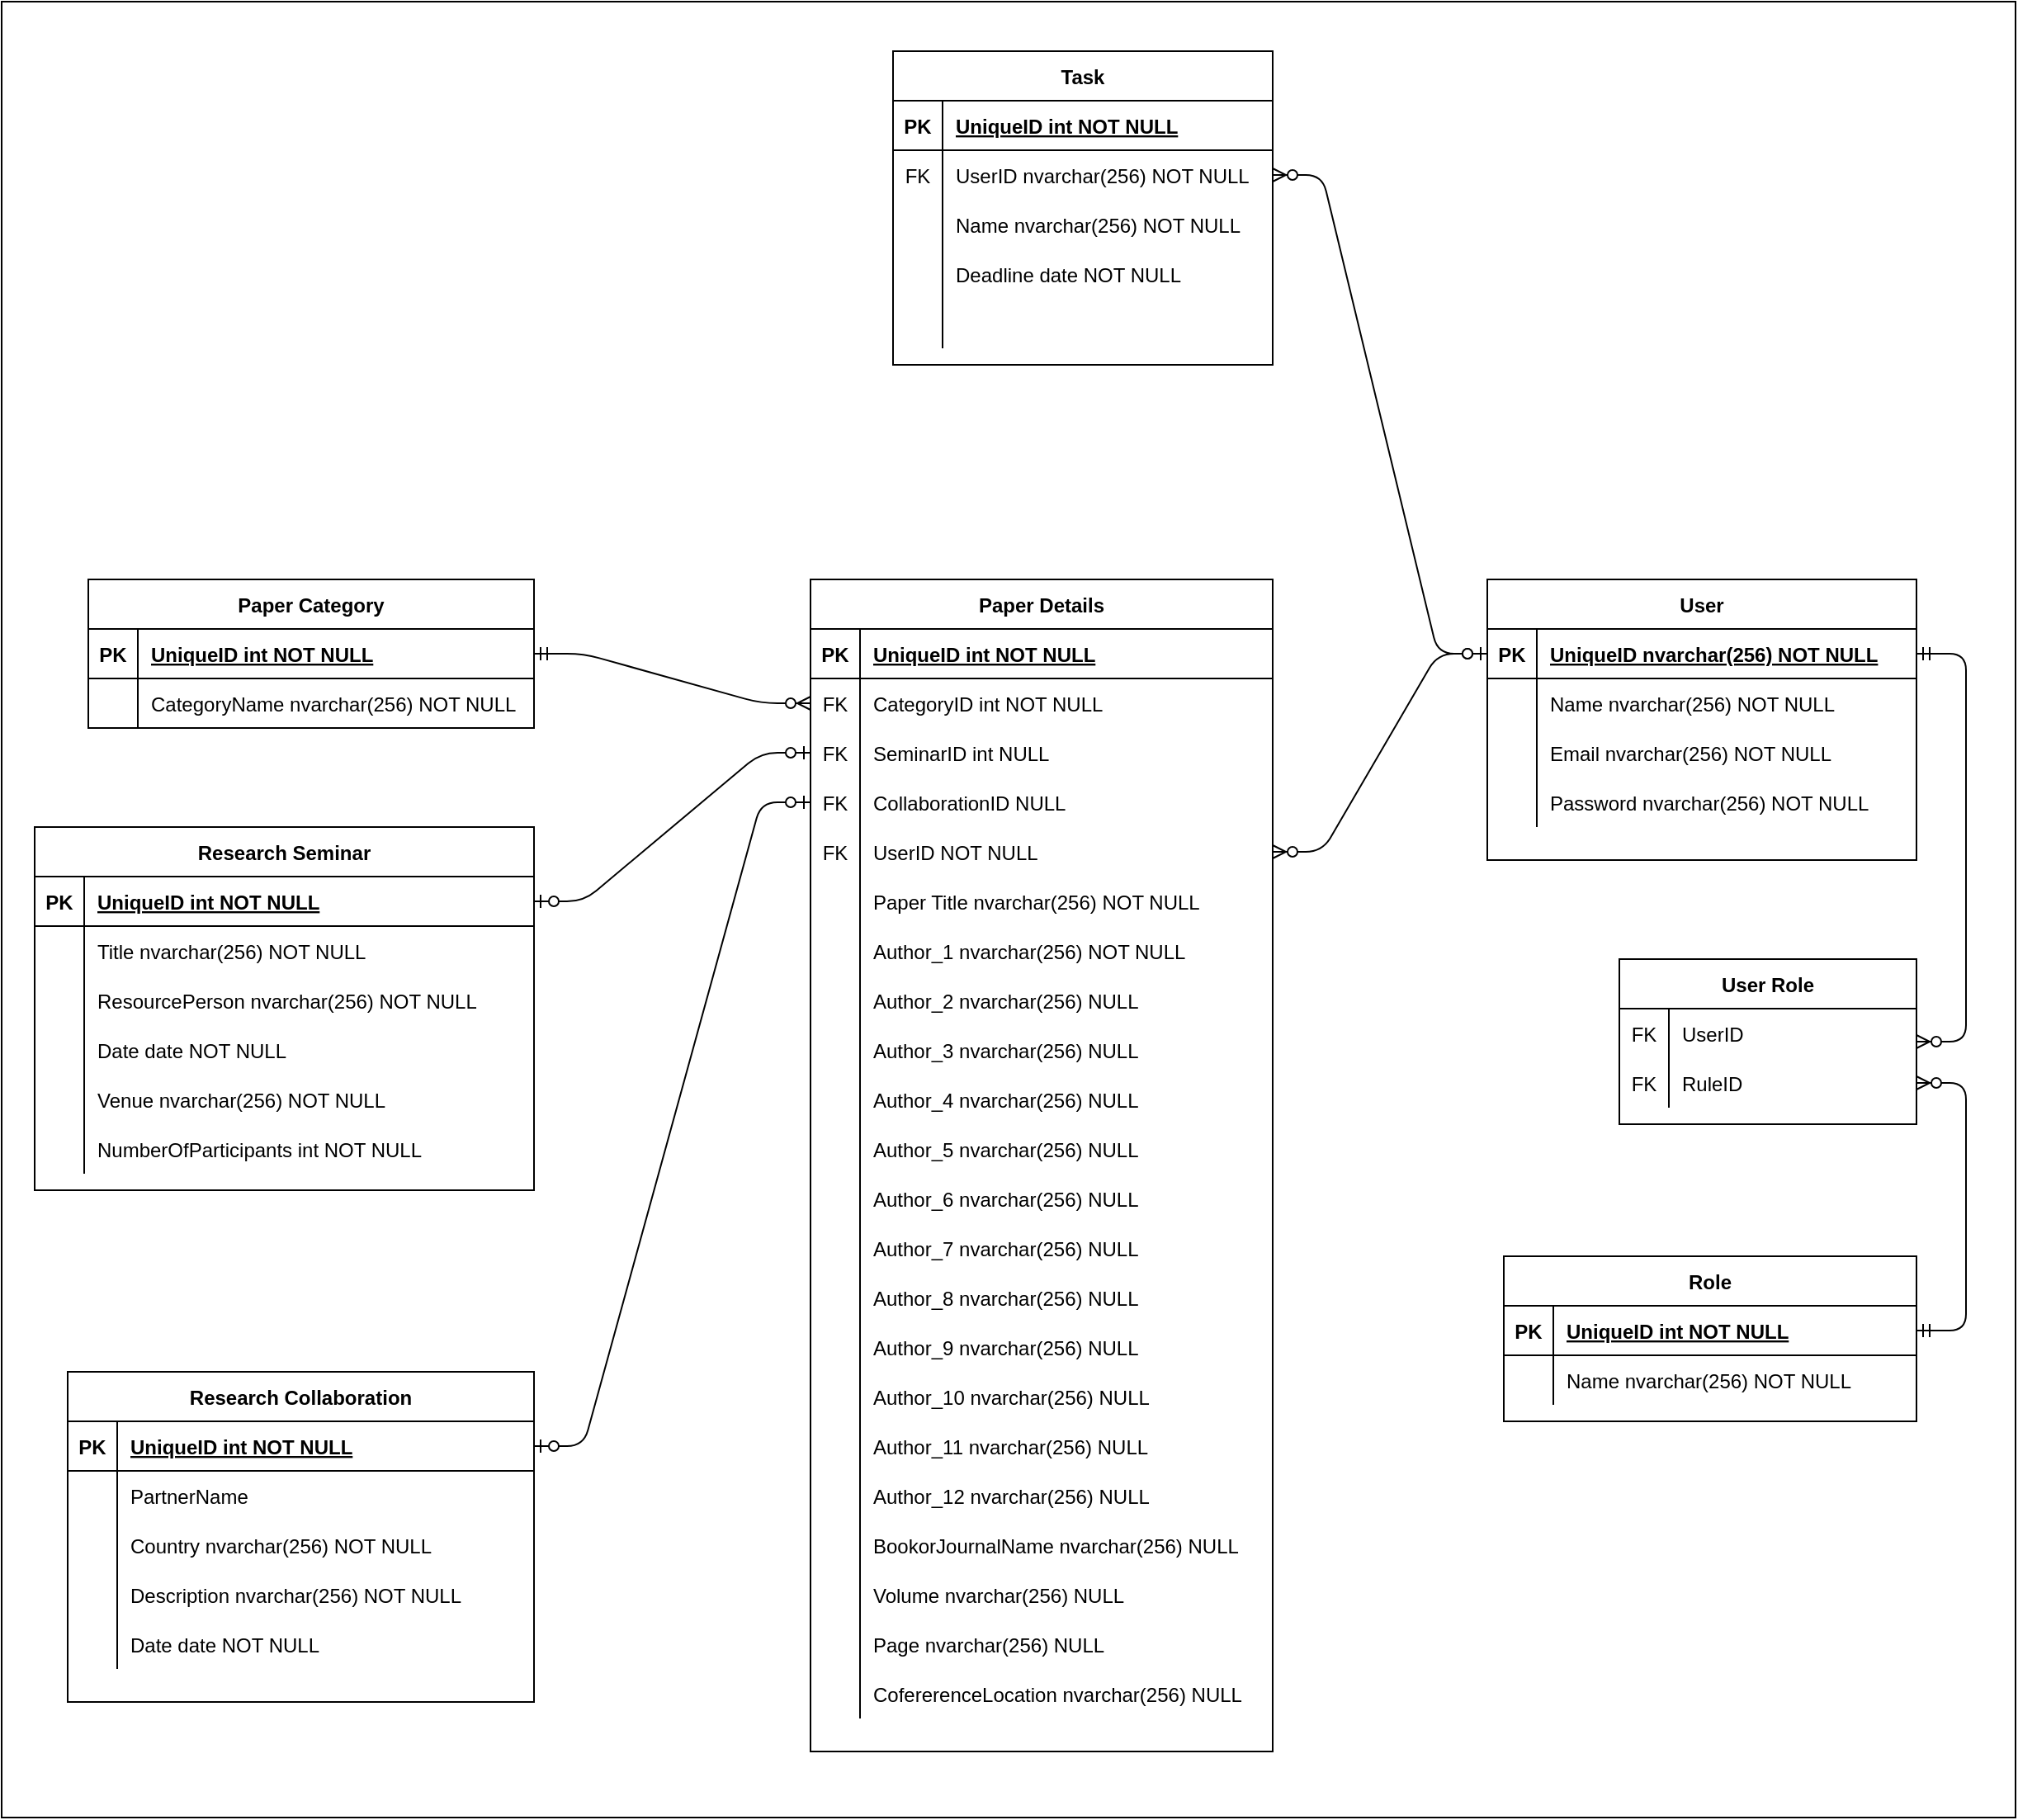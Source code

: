 <mxfile version="13.7.9" type="device"><diagram id="R2lEEEUBdFMjLlhIrx00" name="Page-1"><mxGraphModel dx="1831" dy="552" grid="1" gridSize="10" guides="1" tooltips="1" connect="1" arrows="1" fold="1" page="1" pageScale="1" pageWidth="850" pageHeight="1100" math="0" shadow="0" extFonts="Permanent Marker^https://fonts.googleapis.com/css?family=Permanent+Marker"><root><mxCell id="0"/><mxCell id="1" parent="0"/><mxCell id="vKKwe2Y0wD7Mt8qzZnoO-19" value="" style="rounded=0;whiteSpace=wrap;html=1;" vertex="1" parent="1"><mxGeometry x="-10" y="40" width="1220" height="1100" as="geometry"/></mxCell><mxCell id="0J4N48F_-Fc983r69GM4-14" value="Paper Details" style="shape=table;startSize=30;container=1;collapsible=1;childLayout=tableLayout;fixedRows=1;rowLines=0;fontStyle=1;align=center;resizeLast=1;" parent="1" vertex="1"><mxGeometry x="480" y="390" width="280" height="710" as="geometry"/></mxCell><mxCell id="0J4N48F_-Fc983r69GM4-15" value="" style="shape=partialRectangle;collapsible=0;dropTarget=0;pointerEvents=0;fillColor=none;top=0;left=0;bottom=1;right=0;points=[[0,0.5],[1,0.5]];portConstraint=eastwest;" parent="0J4N48F_-Fc983r69GM4-14" vertex="1"><mxGeometry y="30" width="280" height="30" as="geometry"/></mxCell><mxCell id="0J4N48F_-Fc983r69GM4-16" value="PK" style="shape=partialRectangle;connectable=0;fillColor=none;top=0;left=0;bottom=0;right=0;fontStyle=1;overflow=hidden;" parent="0J4N48F_-Fc983r69GM4-15" vertex="1"><mxGeometry width="30" height="30" as="geometry"/></mxCell><mxCell id="0J4N48F_-Fc983r69GM4-17" value="UniqueID int NOT NULL" style="shape=partialRectangle;connectable=0;fillColor=none;top=0;left=0;bottom=0;right=0;align=left;spacingLeft=6;fontStyle=5;overflow=hidden;" parent="0J4N48F_-Fc983r69GM4-15" vertex="1"><mxGeometry x="30" width="250" height="30" as="geometry"/></mxCell><mxCell id="0J4N48F_-Fc983r69GM4-74" value="" style="shape=partialRectangle;collapsible=0;dropTarget=0;pointerEvents=0;fillColor=none;top=0;left=0;bottom=0;right=0;points=[[0,0.5],[1,0.5]];portConstraint=eastwest;" parent="0J4N48F_-Fc983r69GM4-14" vertex="1"><mxGeometry y="60" width="280" height="30" as="geometry"/></mxCell><mxCell id="0J4N48F_-Fc983r69GM4-75" value="FK" style="shape=partialRectangle;connectable=0;fillColor=none;top=0;left=0;bottom=0;right=0;fontStyle=0;overflow=hidden;" parent="0J4N48F_-Fc983r69GM4-74" vertex="1"><mxGeometry width="30" height="30" as="geometry"/></mxCell><mxCell id="0J4N48F_-Fc983r69GM4-76" value="CategoryID int NOT NULL" style="shape=partialRectangle;connectable=0;fillColor=none;top=0;left=0;bottom=0;right=0;align=left;spacingLeft=6;fontStyle=0;overflow=hidden;" parent="0J4N48F_-Fc983r69GM4-74" vertex="1"><mxGeometry x="30" width="250" height="30" as="geometry"/></mxCell><mxCell id="6OyGV6Y68lcodY476mFG-2" value="" style="shape=partialRectangle;collapsible=0;dropTarget=0;pointerEvents=0;fillColor=none;top=0;left=0;bottom=0;right=0;points=[[0,0.5],[1,0.5]];portConstraint=eastwest;" parent="0J4N48F_-Fc983r69GM4-14" vertex="1"><mxGeometry y="90" width="280" height="30" as="geometry"/></mxCell><mxCell id="6OyGV6Y68lcodY476mFG-3" value="FK" style="shape=partialRectangle;connectable=0;fillColor=none;top=0;left=0;bottom=0;right=0;fontStyle=0;overflow=hidden;" parent="6OyGV6Y68lcodY476mFG-2" vertex="1"><mxGeometry width="30" height="30" as="geometry"/></mxCell><mxCell id="6OyGV6Y68lcodY476mFG-4" value="SeminarID int NULL" style="shape=partialRectangle;connectable=0;fillColor=none;top=0;left=0;bottom=0;right=0;align=left;spacingLeft=6;fontStyle=0;overflow=hidden;" parent="6OyGV6Y68lcodY476mFG-2" vertex="1"><mxGeometry x="30" width="250" height="30" as="geometry"/></mxCell><mxCell id="6OyGV6Y68lcodY476mFG-5" value="" style="shape=partialRectangle;collapsible=0;dropTarget=0;pointerEvents=0;fillColor=none;top=0;left=0;bottom=0;right=0;points=[[0,0.5],[1,0.5]];portConstraint=eastwest;" parent="0J4N48F_-Fc983r69GM4-14" vertex="1"><mxGeometry y="120" width="280" height="30" as="geometry"/></mxCell><mxCell id="6OyGV6Y68lcodY476mFG-6" value="FK" style="shape=partialRectangle;connectable=0;fillColor=none;top=0;left=0;bottom=0;right=0;fontStyle=0;overflow=hidden;" parent="6OyGV6Y68lcodY476mFG-5" vertex="1"><mxGeometry width="30" height="30" as="geometry"/></mxCell><mxCell id="6OyGV6Y68lcodY476mFG-7" value="CollaborationID NULL" style="shape=partialRectangle;connectable=0;fillColor=none;top=0;left=0;bottom=0;right=0;align=left;spacingLeft=6;fontStyle=0;overflow=hidden;" parent="6OyGV6Y68lcodY476mFG-5" vertex="1"><mxGeometry x="30" width="250" height="30" as="geometry"/></mxCell><mxCell id="6OyGV6Y68lcodY476mFG-126" value="" style="shape=partialRectangle;collapsible=0;dropTarget=0;pointerEvents=0;fillColor=none;top=0;left=0;bottom=0;right=0;points=[[0,0.5],[1,0.5]];portConstraint=eastwest;" parent="0J4N48F_-Fc983r69GM4-14" vertex="1"><mxGeometry y="150" width="280" height="30" as="geometry"/></mxCell><mxCell id="6OyGV6Y68lcodY476mFG-127" value="FK" style="shape=partialRectangle;connectable=0;fillColor=none;top=0;left=0;bottom=0;right=0;fontStyle=0;overflow=hidden;" parent="6OyGV6Y68lcodY476mFG-126" vertex="1"><mxGeometry width="30" height="30" as="geometry"/></mxCell><mxCell id="6OyGV6Y68lcodY476mFG-128" value="UserID NOT NULL" style="shape=partialRectangle;connectable=0;fillColor=none;top=0;left=0;bottom=0;right=0;align=left;spacingLeft=6;fontStyle=0;overflow=hidden;" parent="6OyGV6Y68lcodY476mFG-126" vertex="1"><mxGeometry x="30" width="250" height="30" as="geometry"/></mxCell><mxCell id="0J4N48F_-Fc983r69GM4-18" value="" style="shape=partialRectangle;collapsible=0;dropTarget=0;pointerEvents=0;fillColor=none;top=0;left=0;bottom=0;right=0;points=[[0,0.5],[1,0.5]];portConstraint=eastwest;" parent="0J4N48F_-Fc983r69GM4-14" vertex="1"><mxGeometry y="180" width="280" height="30" as="geometry"/></mxCell><mxCell id="0J4N48F_-Fc983r69GM4-19" value="" style="shape=partialRectangle;connectable=0;fillColor=none;top=0;left=0;bottom=0;right=0;editable=1;overflow=hidden;" parent="0J4N48F_-Fc983r69GM4-18" vertex="1"><mxGeometry width="30" height="30" as="geometry"/></mxCell><mxCell id="0J4N48F_-Fc983r69GM4-20" value="Paper Title nvarchar(256) NOT NULL" style="shape=partialRectangle;connectable=0;fillColor=none;top=0;left=0;bottom=0;right=0;align=left;spacingLeft=6;overflow=hidden;" parent="0J4N48F_-Fc983r69GM4-18" vertex="1"><mxGeometry x="30" width="250" height="30" as="geometry"/></mxCell><mxCell id="0J4N48F_-Fc983r69GM4-21" value="" style="shape=partialRectangle;collapsible=0;dropTarget=0;pointerEvents=0;fillColor=none;top=0;left=0;bottom=0;right=0;points=[[0,0.5],[1,0.5]];portConstraint=eastwest;" parent="0J4N48F_-Fc983r69GM4-14" vertex="1"><mxGeometry y="210" width="280" height="30" as="geometry"/></mxCell><mxCell id="0J4N48F_-Fc983r69GM4-22" value="" style="shape=partialRectangle;connectable=0;fillColor=none;top=0;left=0;bottom=0;right=0;editable=1;overflow=hidden;" parent="0J4N48F_-Fc983r69GM4-21" vertex="1"><mxGeometry width="30" height="30" as="geometry"/></mxCell><mxCell id="0J4N48F_-Fc983r69GM4-23" value="Author_1 nvarchar(256) NOT NULL" style="shape=partialRectangle;connectable=0;fillColor=none;top=0;left=0;bottom=0;right=0;align=left;spacingLeft=6;overflow=hidden;" parent="0J4N48F_-Fc983r69GM4-21" vertex="1"><mxGeometry x="30" width="250" height="30" as="geometry"/></mxCell><mxCell id="0J4N48F_-Fc983r69GM4-24" value="" style="shape=partialRectangle;collapsible=0;dropTarget=0;pointerEvents=0;fillColor=none;top=0;left=0;bottom=0;right=0;points=[[0,0.5],[1,0.5]];portConstraint=eastwest;" parent="0J4N48F_-Fc983r69GM4-14" vertex="1"><mxGeometry y="240" width="280" height="30" as="geometry"/></mxCell><mxCell id="0J4N48F_-Fc983r69GM4-25" value="" style="shape=partialRectangle;connectable=0;fillColor=none;top=0;left=0;bottom=0;right=0;editable=1;overflow=hidden;" parent="0J4N48F_-Fc983r69GM4-24" vertex="1"><mxGeometry width="30" height="30" as="geometry"/></mxCell><mxCell id="0J4N48F_-Fc983r69GM4-26" value="Author_2 nvarchar(256) NULL" style="shape=partialRectangle;connectable=0;fillColor=none;top=0;left=0;bottom=0;right=0;align=left;spacingLeft=6;overflow=hidden;" parent="0J4N48F_-Fc983r69GM4-24" vertex="1"><mxGeometry x="30" width="250" height="30" as="geometry"/></mxCell><mxCell id="0J4N48F_-Fc983r69GM4-27" value="" style="shape=partialRectangle;collapsible=0;dropTarget=0;pointerEvents=0;fillColor=none;top=0;left=0;bottom=0;right=0;points=[[0,0.5],[1,0.5]];portConstraint=eastwest;" parent="0J4N48F_-Fc983r69GM4-14" vertex="1"><mxGeometry y="270" width="280" height="30" as="geometry"/></mxCell><mxCell id="0J4N48F_-Fc983r69GM4-28" value="" style="shape=partialRectangle;connectable=0;fillColor=none;top=0;left=0;bottom=0;right=0;editable=1;overflow=hidden;" parent="0J4N48F_-Fc983r69GM4-27" vertex="1"><mxGeometry width="30" height="30" as="geometry"/></mxCell><mxCell id="0J4N48F_-Fc983r69GM4-29" value="Author_3 nvarchar(256) NULL" style="shape=partialRectangle;connectable=0;fillColor=none;top=0;left=0;bottom=0;right=0;align=left;spacingLeft=6;overflow=hidden;" parent="0J4N48F_-Fc983r69GM4-27" vertex="1"><mxGeometry x="30" width="250" height="30" as="geometry"/></mxCell><mxCell id="0J4N48F_-Fc983r69GM4-30" value="" style="shape=partialRectangle;collapsible=0;dropTarget=0;pointerEvents=0;fillColor=none;top=0;left=0;bottom=0;right=0;points=[[0,0.5],[1,0.5]];portConstraint=eastwest;" parent="0J4N48F_-Fc983r69GM4-14" vertex="1"><mxGeometry y="300" width="280" height="30" as="geometry"/></mxCell><mxCell id="0J4N48F_-Fc983r69GM4-31" value="" style="shape=partialRectangle;connectable=0;fillColor=none;top=0;left=0;bottom=0;right=0;editable=1;overflow=hidden;" parent="0J4N48F_-Fc983r69GM4-30" vertex="1"><mxGeometry width="30" height="30" as="geometry"/></mxCell><mxCell id="0J4N48F_-Fc983r69GM4-32" value="Author_4 nvarchar(256) NULL" style="shape=partialRectangle;connectable=0;fillColor=none;top=0;left=0;bottom=0;right=0;align=left;spacingLeft=6;overflow=hidden;" parent="0J4N48F_-Fc983r69GM4-30" vertex="1"><mxGeometry x="30" width="250" height="30" as="geometry"/></mxCell><mxCell id="0J4N48F_-Fc983r69GM4-33" value="" style="shape=partialRectangle;collapsible=0;dropTarget=0;pointerEvents=0;fillColor=none;top=0;left=0;bottom=0;right=0;points=[[0,0.5],[1,0.5]];portConstraint=eastwest;" parent="0J4N48F_-Fc983r69GM4-14" vertex="1"><mxGeometry y="330" width="280" height="30" as="geometry"/></mxCell><mxCell id="0J4N48F_-Fc983r69GM4-34" value="" style="shape=partialRectangle;connectable=0;fillColor=none;top=0;left=0;bottom=0;right=0;editable=1;overflow=hidden;" parent="0J4N48F_-Fc983r69GM4-33" vertex="1"><mxGeometry width="30" height="30" as="geometry"/></mxCell><mxCell id="0J4N48F_-Fc983r69GM4-35" value="Author_5 nvarchar(256) NULL" style="shape=partialRectangle;connectable=0;fillColor=none;top=0;left=0;bottom=0;right=0;align=left;spacingLeft=6;overflow=hidden;" parent="0J4N48F_-Fc983r69GM4-33" vertex="1"><mxGeometry x="30" width="250" height="30" as="geometry"/></mxCell><mxCell id="0J4N48F_-Fc983r69GM4-36" value="" style="shape=partialRectangle;collapsible=0;dropTarget=0;pointerEvents=0;fillColor=none;top=0;left=0;bottom=0;right=0;points=[[0,0.5],[1,0.5]];portConstraint=eastwest;" parent="0J4N48F_-Fc983r69GM4-14" vertex="1"><mxGeometry y="360" width="280" height="30" as="geometry"/></mxCell><mxCell id="0J4N48F_-Fc983r69GM4-37" value="" style="shape=partialRectangle;connectable=0;fillColor=none;top=0;left=0;bottom=0;right=0;editable=1;overflow=hidden;" parent="0J4N48F_-Fc983r69GM4-36" vertex="1"><mxGeometry width="30" height="30" as="geometry"/></mxCell><mxCell id="0J4N48F_-Fc983r69GM4-38" value="Author_6 nvarchar(256) NULL" style="shape=partialRectangle;connectable=0;fillColor=none;top=0;left=0;bottom=0;right=0;align=left;spacingLeft=6;overflow=hidden;" parent="0J4N48F_-Fc983r69GM4-36" vertex="1"><mxGeometry x="30" width="250" height="30" as="geometry"/></mxCell><mxCell id="0J4N48F_-Fc983r69GM4-39" value="" style="shape=partialRectangle;collapsible=0;dropTarget=0;pointerEvents=0;fillColor=none;top=0;left=0;bottom=0;right=0;points=[[0,0.5],[1,0.5]];portConstraint=eastwest;" parent="0J4N48F_-Fc983r69GM4-14" vertex="1"><mxGeometry y="390" width="280" height="30" as="geometry"/></mxCell><mxCell id="0J4N48F_-Fc983r69GM4-40" value="" style="shape=partialRectangle;connectable=0;fillColor=none;top=0;left=0;bottom=0;right=0;editable=1;overflow=hidden;" parent="0J4N48F_-Fc983r69GM4-39" vertex="1"><mxGeometry width="30" height="30" as="geometry"/></mxCell><mxCell id="0J4N48F_-Fc983r69GM4-41" value="Author_7 nvarchar(256) NULL" style="shape=partialRectangle;connectable=0;fillColor=none;top=0;left=0;bottom=0;right=0;align=left;spacingLeft=6;overflow=hidden;" parent="0J4N48F_-Fc983r69GM4-39" vertex="1"><mxGeometry x="30" width="250" height="30" as="geometry"/></mxCell><mxCell id="0J4N48F_-Fc983r69GM4-42" value="" style="shape=partialRectangle;collapsible=0;dropTarget=0;pointerEvents=0;fillColor=none;top=0;left=0;bottom=0;right=0;points=[[0,0.5],[1,0.5]];portConstraint=eastwest;" parent="0J4N48F_-Fc983r69GM4-14" vertex="1"><mxGeometry y="420" width="280" height="30" as="geometry"/></mxCell><mxCell id="0J4N48F_-Fc983r69GM4-43" value="" style="shape=partialRectangle;connectable=0;fillColor=none;top=0;left=0;bottom=0;right=0;editable=1;overflow=hidden;" parent="0J4N48F_-Fc983r69GM4-42" vertex="1"><mxGeometry width="30" height="30" as="geometry"/></mxCell><mxCell id="0J4N48F_-Fc983r69GM4-44" value="Author_8 nvarchar(256) NULL" style="shape=partialRectangle;connectable=0;fillColor=none;top=0;left=0;bottom=0;right=0;align=left;spacingLeft=6;overflow=hidden;" parent="0J4N48F_-Fc983r69GM4-42" vertex="1"><mxGeometry x="30" width="250" height="30" as="geometry"/></mxCell><mxCell id="0J4N48F_-Fc983r69GM4-45" value="" style="shape=partialRectangle;collapsible=0;dropTarget=0;pointerEvents=0;fillColor=none;top=0;left=0;bottom=0;right=0;points=[[0,0.5],[1,0.5]];portConstraint=eastwest;" parent="0J4N48F_-Fc983r69GM4-14" vertex="1"><mxGeometry y="450" width="280" height="30" as="geometry"/></mxCell><mxCell id="0J4N48F_-Fc983r69GM4-46" value="" style="shape=partialRectangle;connectable=0;fillColor=none;top=0;left=0;bottom=0;right=0;editable=1;overflow=hidden;" parent="0J4N48F_-Fc983r69GM4-45" vertex="1"><mxGeometry width="30" height="30" as="geometry"/></mxCell><mxCell id="0J4N48F_-Fc983r69GM4-47" value="Author_9 nvarchar(256) NULL" style="shape=partialRectangle;connectable=0;fillColor=none;top=0;left=0;bottom=0;right=0;align=left;spacingLeft=6;overflow=hidden;" parent="0J4N48F_-Fc983r69GM4-45" vertex="1"><mxGeometry x="30" width="250" height="30" as="geometry"/></mxCell><mxCell id="0J4N48F_-Fc983r69GM4-48" value="" style="shape=partialRectangle;collapsible=0;dropTarget=0;pointerEvents=0;fillColor=none;top=0;left=0;bottom=0;right=0;points=[[0,0.5],[1,0.5]];portConstraint=eastwest;" parent="0J4N48F_-Fc983r69GM4-14" vertex="1"><mxGeometry y="480" width="280" height="30" as="geometry"/></mxCell><mxCell id="0J4N48F_-Fc983r69GM4-49" value="" style="shape=partialRectangle;connectable=0;fillColor=none;top=0;left=0;bottom=0;right=0;editable=1;overflow=hidden;" parent="0J4N48F_-Fc983r69GM4-48" vertex="1"><mxGeometry width="30" height="30" as="geometry"/></mxCell><mxCell id="0J4N48F_-Fc983r69GM4-50" value="Author_10 nvarchar(256) NULL" style="shape=partialRectangle;connectable=0;fillColor=none;top=0;left=0;bottom=0;right=0;align=left;spacingLeft=6;overflow=hidden;" parent="0J4N48F_-Fc983r69GM4-48" vertex="1"><mxGeometry x="30" width="250" height="30" as="geometry"/></mxCell><mxCell id="0J4N48F_-Fc983r69GM4-51" value="" style="shape=partialRectangle;collapsible=0;dropTarget=0;pointerEvents=0;fillColor=none;top=0;left=0;bottom=0;right=0;points=[[0,0.5],[1,0.5]];portConstraint=eastwest;" parent="0J4N48F_-Fc983r69GM4-14" vertex="1"><mxGeometry y="510" width="280" height="30" as="geometry"/></mxCell><mxCell id="0J4N48F_-Fc983r69GM4-52" value="" style="shape=partialRectangle;connectable=0;fillColor=none;top=0;left=0;bottom=0;right=0;editable=1;overflow=hidden;" parent="0J4N48F_-Fc983r69GM4-51" vertex="1"><mxGeometry width="30" height="30" as="geometry"/></mxCell><mxCell id="0J4N48F_-Fc983r69GM4-53" value="Author_11 nvarchar(256) NULL" style="shape=partialRectangle;connectable=0;fillColor=none;top=0;left=0;bottom=0;right=0;align=left;spacingLeft=6;overflow=hidden;" parent="0J4N48F_-Fc983r69GM4-51" vertex="1"><mxGeometry x="30" width="250" height="30" as="geometry"/></mxCell><mxCell id="0J4N48F_-Fc983r69GM4-54" value="" style="shape=partialRectangle;collapsible=0;dropTarget=0;pointerEvents=0;fillColor=none;top=0;left=0;bottom=0;right=0;points=[[0,0.5],[1,0.5]];portConstraint=eastwest;" parent="0J4N48F_-Fc983r69GM4-14" vertex="1"><mxGeometry y="540" width="280" height="30" as="geometry"/></mxCell><mxCell id="0J4N48F_-Fc983r69GM4-55" value="" style="shape=partialRectangle;connectable=0;fillColor=none;top=0;left=0;bottom=0;right=0;editable=1;overflow=hidden;" parent="0J4N48F_-Fc983r69GM4-54" vertex="1"><mxGeometry width="30" height="30" as="geometry"/></mxCell><mxCell id="0J4N48F_-Fc983r69GM4-56" value="Author_12 nvarchar(256) NULL" style="shape=partialRectangle;connectable=0;fillColor=none;top=0;left=0;bottom=0;right=0;align=left;spacingLeft=6;overflow=hidden;" parent="0J4N48F_-Fc983r69GM4-54" vertex="1"><mxGeometry x="30" width="250" height="30" as="geometry"/></mxCell><mxCell id="6OyGV6Y68lcodY476mFG-62" value="" style="shape=partialRectangle;collapsible=0;dropTarget=0;pointerEvents=0;fillColor=none;top=0;left=0;bottom=0;right=0;points=[[0,0.5],[1,0.5]];portConstraint=eastwest;" parent="0J4N48F_-Fc983r69GM4-14" vertex="1"><mxGeometry y="570" width="280" height="30" as="geometry"/></mxCell><mxCell id="6OyGV6Y68lcodY476mFG-63" value="" style="shape=partialRectangle;connectable=0;fillColor=none;top=0;left=0;bottom=0;right=0;editable=1;overflow=hidden;" parent="6OyGV6Y68lcodY476mFG-62" vertex="1"><mxGeometry width="30" height="30" as="geometry"/></mxCell><mxCell id="6OyGV6Y68lcodY476mFG-64" value="BookorJournalName nvarchar(256) NULL" style="shape=partialRectangle;connectable=0;fillColor=none;top=0;left=0;bottom=0;right=0;align=left;spacingLeft=6;overflow=hidden;" parent="6OyGV6Y68lcodY476mFG-62" vertex="1"><mxGeometry x="30" width="250" height="30" as="geometry"/></mxCell><mxCell id="6OyGV6Y68lcodY476mFG-65" value="" style="shape=partialRectangle;collapsible=0;dropTarget=0;pointerEvents=0;fillColor=none;top=0;left=0;bottom=0;right=0;points=[[0,0.5],[1,0.5]];portConstraint=eastwest;" parent="0J4N48F_-Fc983r69GM4-14" vertex="1"><mxGeometry y="600" width="280" height="30" as="geometry"/></mxCell><mxCell id="6OyGV6Y68lcodY476mFG-66" value="" style="shape=partialRectangle;connectable=0;fillColor=none;top=0;left=0;bottom=0;right=0;editable=1;overflow=hidden;" parent="6OyGV6Y68lcodY476mFG-65" vertex="1"><mxGeometry width="30" height="30" as="geometry"/></mxCell><mxCell id="6OyGV6Y68lcodY476mFG-67" value="Volume nvarchar(256) NULL" style="shape=partialRectangle;connectable=0;fillColor=none;top=0;left=0;bottom=0;right=0;align=left;spacingLeft=6;overflow=hidden;" parent="6OyGV6Y68lcodY476mFG-65" vertex="1"><mxGeometry x="30" width="250" height="30" as="geometry"/></mxCell><mxCell id="6OyGV6Y68lcodY476mFG-68" value="" style="shape=partialRectangle;collapsible=0;dropTarget=0;pointerEvents=0;fillColor=none;top=0;left=0;bottom=0;right=0;points=[[0,0.5],[1,0.5]];portConstraint=eastwest;" parent="0J4N48F_-Fc983r69GM4-14" vertex="1"><mxGeometry y="630" width="280" height="30" as="geometry"/></mxCell><mxCell id="6OyGV6Y68lcodY476mFG-69" value="" style="shape=partialRectangle;connectable=0;fillColor=none;top=0;left=0;bottom=0;right=0;editable=1;overflow=hidden;" parent="6OyGV6Y68lcodY476mFG-68" vertex="1"><mxGeometry width="30" height="30" as="geometry"/></mxCell><mxCell id="6OyGV6Y68lcodY476mFG-70" value="Page nvarchar(256) NULL" style="shape=partialRectangle;connectable=0;fillColor=none;top=0;left=0;bottom=0;right=0;align=left;spacingLeft=6;overflow=hidden;" parent="6OyGV6Y68lcodY476mFG-68" vertex="1"><mxGeometry x="30" width="250" height="30" as="geometry"/></mxCell><mxCell id="6OyGV6Y68lcodY476mFG-71" value="" style="shape=partialRectangle;collapsible=0;dropTarget=0;pointerEvents=0;fillColor=none;top=0;left=0;bottom=0;right=0;points=[[0,0.5],[1,0.5]];portConstraint=eastwest;" parent="0J4N48F_-Fc983r69GM4-14" vertex="1"><mxGeometry y="660" width="280" height="30" as="geometry"/></mxCell><mxCell id="6OyGV6Y68lcodY476mFG-72" value="" style="shape=partialRectangle;connectable=0;fillColor=none;top=0;left=0;bottom=0;right=0;editable=1;overflow=hidden;" parent="6OyGV6Y68lcodY476mFG-71" vertex="1"><mxGeometry width="30" height="30" as="geometry"/></mxCell><mxCell id="6OyGV6Y68lcodY476mFG-73" value="CofererenceLocation nvarchar(256) NULL" style="shape=partialRectangle;connectable=0;fillColor=none;top=0;left=0;bottom=0;right=0;align=left;spacingLeft=6;overflow=hidden;" parent="6OyGV6Y68lcodY476mFG-71" vertex="1"><mxGeometry x="30" width="250" height="30" as="geometry"/></mxCell><mxCell id="0J4N48F_-Fc983r69GM4-77" value="" style="edgeStyle=entityRelationEdgeStyle;fontSize=12;html=1;endArrow=ERzeroToMany;startArrow=ERmandOne;" parent="1" source="0J4N48F_-Fc983r69GM4-2" target="0J4N48F_-Fc983r69GM4-74" edge="1"><mxGeometry width="100" height="100" relative="1" as="geometry"><mxPoint x="250" y="790" as="sourcePoint"/><mxPoint x="420" y="860" as="targetPoint"/></mxGeometry></mxCell><mxCell id="6OyGV6Y68lcodY476mFG-1" value="" style="edgeStyle=entityRelationEdgeStyle;fontSize=12;html=1;endArrow=ERzeroToOne;startArrow=ERzeroToOne;endFill=1;" parent="1" source="6OyGV6Y68lcodY476mFG-2" target="0J4N48F_-Fc983r69GM4-131" edge="1"><mxGeometry width="100" height="100" relative="1" as="geometry"><mxPoint x="290" y="876" as="sourcePoint"/><mxPoint x="400" y="1120" as="targetPoint"/></mxGeometry></mxCell><mxCell id="0J4N48F_-Fc983r69GM4-1" value="Paper Category" style="shape=table;startSize=30;container=1;collapsible=1;childLayout=tableLayout;fixedRows=1;rowLines=0;fontStyle=1;align=center;resizeLast=1;" parent="1" vertex="1"><mxGeometry x="42.5" y="390" width="270" height="90" as="geometry"/></mxCell><mxCell id="0J4N48F_-Fc983r69GM4-2" value="" style="shape=partialRectangle;collapsible=0;dropTarget=0;pointerEvents=0;fillColor=none;top=0;left=0;bottom=1;right=0;points=[[0,0.5],[1,0.5]];portConstraint=eastwest;" parent="0J4N48F_-Fc983r69GM4-1" vertex="1"><mxGeometry y="30" width="270" height="30" as="geometry"/></mxCell><mxCell id="0J4N48F_-Fc983r69GM4-3" value="PK" style="shape=partialRectangle;connectable=0;fillColor=none;top=0;left=0;bottom=0;right=0;fontStyle=1;overflow=hidden;" parent="0J4N48F_-Fc983r69GM4-2" vertex="1"><mxGeometry width="30" height="30" as="geometry"/></mxCell><mxCell id="0J4N48F_-Fc983r69GM4-4" value="UniqueID int NOT NULL" style="shape=partialRectangle;connectable=0;fillColor=none;top=0;left=0;bottom=0;right=0;align=left;spacingLeft=6;fontStyle=5;overflow=hidden;" parent="0J4N48F_-Fc983r69GM4-2" vertex="1"><mxGeometry x="30" width="240" height="30" as="geometry"/></mxCell><mxCell id="0J4N48F_-Fc983r69GM4-5" value="" style="shape=partialRectangle;collapsible=0;dropTarget=0;pointerEvents=0;fillColor=none;top=0;left=0;bottom=0;right=0;points=[[0,0.5],[1,0.5]];portConstraint=eastwest;" parent="0J4N48F_-Fc983r69GM4-1" vertex="1"><mxGeometry y="60" width="270" height="30" as="geometry"/></mxCell><mxCell id="0J4N48F_-Fc983r69GM4-6" value="" style="shape=partialRectangle;connectable=0;fillColor=none;top=0;left=0;bottom=0;right=0;editable=1;overflow=hidden;" parent="0J4N48F_-Fc983r69GM4-5" vertex="1"><mxGeometry width="30" height="30" as="geometry"/></mxCell><mxCell id="0J4N48F_-Fc983r69GM4-7" value="CategoryName nvarchar(256) NOT NULL" style="shape=partialRectangle;connectable=0;fillColor=none;top=0;left=0;bottom=0;right=0;align=left;spacingLeft=6;overflow=hidden;" parent="0J4N48F_-Fc983r69GM4-5" vertex="1"><mxGeometry x="30" width="240" height="30" as="geometry"/></mxCell><mxCell id="0J4N48F_-Fc983r69GM4-130" value="Research Seminar" style="shape=table;startSize=30;container=1;collapsible=1;childLayout=tableLayout;fixedRows=1;rowLines=0;fontStyle=1;align=center;resizeLast=1;" parent="1" vertex="1"><mxGeometry x="10" y="540" width="302.5" height="220" as="geometry"/></mxCell><mxCell id="0J4N48F_-Fc983r69GM4-131" value="" style="shape=partialRectangle;collapsible=0;dropTarget=0;pointerEvents=0;fillColor=none;top=0;left=0;bottom=1;right=0;points=[[0,0.5],[1,0.5]];portConstraint=eastwest;" parent="0J4N48F_-Fc983r69GM4-130" vertex="1"><mxGeometry y="30" width="302.5" height="30" as="geometry"/></mxCell><mxCell id="0J4N48F_-Fc983r69GM4-132" value="PK" style="shape=partialRectangle;connectable=0;fillColor=none;top=0;left=0;bottom=0;right=0;fontStyle=1;overflow=hidden;" parent="0J4N48F_-Fc983r69GM4-131" vertex="1"><mxGeometry width="30" height="30" as="geometry"/></mxCell><mxCell id="0J4N48F_-Fc983r69GM4-133" value="UniqueID int NOT NULL" style="shape=partialRectangle;connectable=0;fillColor=none;top=0;left=0;bottom=0;right=0;align=left;spacingLeft=6;fontStyle=5;overflow=hidden;" parent="0J4N48F_-Fc983r69GM4-131" vertex="1"><mxGeometry x="30" width="272.5" height="30" as="geometry"/></mxCell><mxCell id="0J4N48F_-Fc983r69GM4-134" value="" style="shape=partialRectangle;collapsible=0;dropTarget=0;pointerEvents=0;fillColor=none;top=0;left=0;bottom=0;right=0;points=[[0,0.5],[1,0.5]];portConstraint=eastwest;" parent="0J4N48F_-Fc983r69GM4-130" vertex="1"><mxGeometry y="60" width="302.5" height="30" as="geometry"/></mxCell><mxCell id="0J4N48F_-Fc983r69GM4-135" value="" style="shape=partialRectangle;connectable=0;fillColor=none;top=0;left=0;bottom=0;right=0;editable=1;overflow=hidden;" parent="0J4N48F_-Fc983r69GM4-134" vertex="1"><mxGeometry width="30" height="30" as="geometry"/></mxCell><mxCell id="0J4N48F_-Fc983r69GM4-136" value="Title nvarchar(256) NOT NULL" style="shape=partialRectangle;connectable=0;fillColor=none;top=0;left=0;bottom=0;right=0;align=left;spacingLeft=6;overflow=hidden;" parent="0J4N48F_-Fc983r69GM4-134" vertex="1"><mxGeometry x="30" width="272.5" height="30" as="geometry"/></mxCell><mxCell id="0J4N48F_-Fc983r69GM4-137" value="" style="shape=partialRectangle;collapsible=0;dropTarget=0;pointerEvents=0;fillColor=none;top=0;left=0;bottom=0;right=0;points=[[0,0.5],[1,0.5]];portConstraint=eastwest;" parent="0J4N48F_-Fc983r69GM4-130" vertex="1"><mxGeometry y="90" width="302.5" height="30" as="geometry"/></mxCell><mxCell id="0J4N48F_-Fc983r69GM4-138" value="" style="shape=partialRectangle;connectable=0;fillColor=none;top=0;left=0;bottom=0;right=0;editable=1;overflow=hidden;" parent="0J4N48F_-Fc983r69GM4-137" vertex="1"><mxGeometry width="30" height="30" as="geometry"/></mxCell><mxCell id="0J4N48F_-Fc983r69GM4-139" value="ResourcePerson nvarchar(256) NOT NULL" style="shape=partialRectangle;connectable=0;fillColor=none;top=0;left=0;bottom=0;right=0;align=left;spacingLeft=6;overflow=hidden;" parent="0J4N48F_-Fc983r69GM4-137" vertex="1"><mxGeometry x="30" width="272.5" height="30" as="geometry"/></mxCell><mxCell id="0J4N48F_-Fc983r69GM4-140" value="" style="shape=partialRectangle;collapsible=0;dropTarget=0;pointerEvents=0;fillColor=none;top=0;left=0;bottom=0;right=0;points=[[0,0.5],[1,0.5]];portConstraint=eastwest;" parent="0J4N48F_-Fc983r69GM4-130" vertex="1"><mxGeometry y="120" width="302.5" height="30" as="geometry"/></mxCell><mxCell id="0J4N48F_-Fc983r69GM4-141" value="" style="shape=partialRectangle;connectable=0;fillColor=none;top=0;left=0;bottom=0;right=0;editable=1;overflow=hidden;" parent="0J4N48F_-Fc983r69GM4-140" vertex="1"><mxGeometry width="30" height="30" as="geometry"/></mxCell><mxCell id="0J4N48F_-Fc983r69GM4-142" value="Date date NOT NULL" style="shape=partialRectangle;connectable=0;fillColor=none;top=0;left=0;bottom=0;right=0;align=left;spacingLeft=6;overflow=hidden;" parent="0J4N48F_-Fc983r69GM4-140" vertex="1"><mxGeometry x="30" width="272.5" height="30" as="geometry"/></mxCell><mxCell id="0J4N48F_-Fc983r69GM4-143" value="" style="shape=partialRectangle;collapsible=0;dropTarget=0;pointerEvents=0;fillColor=none;top=0;left=0;bottom=0;right=0;points=[[0,0.5],[1,0.5]];portConstraint=eastwest;" parent="0J4N48F_-Fc983r69GM4-130" vertex="1"><mxGeometry y="150" width="302.5" height="30" as="geometry"/></mxCell><mxCell id="0J4N48F_-Fc983r69GM4-144" value="" style="shape=partialRectangle;connectable=0;fillColor=none;top=0;left=0;bottom=0;right=0;editable=1;overflow=hidden;" parent="0J4N48F_-Fc983r69GM4-143" vertex="1"><mxGeometry width="30" height="30" as="geometry"/></mxCell><mxCell id="0J4N48F_-Fc983r69GM4-145" value="Venue nvarchar(256) NOT NULL" style="shape=partialRectangle;connectable=0;fillColor=none;top=0;left=0;bottom=0;right=0;align=left;spacingLeft=6;overflow=hidden;" parent="0J4N48F_-Fc983r69GM4-143" vertex="1"><mxGeometry x="30" width="272.5" height="30" as="geometry"/></mxCell><mxCell id="0J4N48F_-Fc983r69GM4-146" value="" style="shape=partialRectangle;collapsible=0;dropTarget=0;pointerEvents=0;fillColor=none;top=0;left=0;bottom=0;right=0;points=[[0,0.5],[1,0.5]];portConstraint=eastwest;" parent="0J4N48F_-Fc983r69GM4-130" vertex="1"><mxGeometry y="180" width="302.5" height="30" as="geometry"/></mxCell><mxCell id="0J4N48F_-Fc983r69GM4-147" value="" style="shape=partialRectangle;connectable=0;fillColor=none;top=0;left=0;bottom=0;right=0;editable=1;overflow=hidden;" parent="0J4N48F_-Fc983r69GM4-146" vertex="1"><mxGeometry width="30" height="30" as="geometry"/></mxCell><mxCell id="0J4N48F_-Fc983r69GM4-148" value="NumberOfParticipants int NOT NULL" style="shape=partialRectangle;connectable=0;fillColor=none;top=0;left=0;bottom=0;right=0;align=left;spacingLeft=6;overflow=hidden;" parent="0J4N48F_-Fc983r69GM4-146" vertex="1"><mxGeometry x="30" width="272.5" height="30" as="geometry"/></mxCell><mxCell id="6OyGV6Y68lcodY476mFG-9" value="" style="edgeStyle=entityRelationEdgeStyle;fontSize=12;html=1;endArrow=ERzeroToOne;startArrow=ERzeroToOne;endFill=1;" parent="1" source="6OyGV6Y68lcodY476mFG-5" target="0J4N48F_-Fc983r69GM4-150" edge="1"><mxGeometry width="100" height="100" relative="1" as="geometry"><mxPoint x="480" y="1250" as="sourcePoint"/><mxPoint x="580" y="1150" as="targetPoint"/></mxGeometry></mxCell><mxCell id="vKKwe2Y0wD7Mt8qzZnoO-1" value="Task" style="shape=table;startSize=30;container=1;collapsible=1;childLayout=tableLayout;fixedRows=1;rowLines=0;fontStyle=1;align=center;resizeLast=1;" vertex="1" parent="1"><mxGeometry x="530" y="70" width="230" height="190" as="geometry"/></mxCell><mxCell id="vKKwe2Y0wD7Mt8qzZnoO-2" value="" style="shape=partialRectangle;collapsible=0;dropTarget=0;pointerEvents=0;fillColor=none;top=0;left=0;bottom=1;right=0;points=[[0,0.5],[1,0.5]];portConstraint=eastwest;" vertex="1" parent="vKKwe2Y0wD7Mt8qzZnoO-1"><mxGeometry y="30" width="230" height="30" as="geometry"/></mxCell><mxCell id="vKKwe2Y0wD7Mt8qzZnoO-3" value="PK" style="shape=partialRectangle;connectable=0;fillColor=none;top=0;left=0;bottom=0;right=0;fontStyle=1;overflow=hidden;" vertex="1" parent="vKKwe2Y0wD7Mt8qzZnoO-2"><mxGeometry width="30" height="30" as="geometry"/></mxCell><mxCell id="vKKwe2Y0wD7Mt8qzZnoO-4" value="UniqueID int NOT NULL" style="shape=partialRectangle;connectable=0;fillColor=none;top=0;left=0;bottom=0;right=0;align=left;spacingLeft=6;fontStyle=5;overflow=hidden;" vertex="1" parent="vKKwe2Y0wD7Mt8qzZnoO-2"><mxGeometry x="30" width="200" height="30" as="geometry"/></mxCell><mxCell id="vKKwe2Y0wD7Mt8qzZnoO-14" value="" style="shape=partialRectangle;collapsible=0;dropTarget=0;pointerEvents=0;fillColor=none;top=0;left=0;bottom=0;right=0;points=[[0,0.5],[1,0.5]];portConstraint=eastwest;" vertex="1" parent="vKKwe2Y0wD7Mt8qzZnoO-1"><mxGeometry y="60" width="230" height="30" as="geometry"/></mxCell><mxCell id="vKKwe2Y0wD7Mt8qzZnoO-15" value="FK" style="shape=partialRectangle;connectable=0;fillColor=none;top=0;left=0;bottom=0;right=0;fontStyle=0;overflow=hidden;" vertex="1" parent="vKKwe2Y0wD7Mt8qzZnoO-14"><mxGeometry width="30" height="30" as="geometry"/></mxCell><mxCell id="vKKwe2Y0wD7Mt8qzZnoO-16" value="UserID nvarchar(256) NOT NULL" style="shape=partialRectangle;connectable=0;fillColor=none;top=0;left=0;bottom=0;right=0;align=left;spacingLeft=6;fontStyle=0;overflow=hidden;" vertex="1" parent="vKKwe2Y0wD7Mt8qzZnoO-14"><mxGeometry x="30" width="200" height="30" as="geometry"/></mxCell><mxCell id="vKKwe2Y0wD7Mt8qzZnoO-5" value="" style="shape=partialRectangle;collapsible=0;dropTarget=0;pointerEvents=0;fillColor=none;top=0;left=0;bottom=0;right=0;points=[[0,0.5],[1,0.5]];portConstraint=eastwest;" vertex="1" parent="vKKwe2Y0wD7Mt8qzZnoO-1"><mxGeometry y="90" width="230" height="30" as="geometry"/></mxCell><mxCell id="vKKwe2Y0wD7Mt8qzZnoO-6" value="" style="shape=partialRectangle;connectable=0;fillColor=none;top=0;left=0;bottom=0;right=0;editable=1;overflow=hidden;" vertex="1" parent="vKKwe2Y0wD7Mt8qzZnoO-5"><mxGeometry width="30" height="30" as="geometry"/></mxCell><mxCell id="vKKwe2Y0wD7Mt8qzZnoO-7" value="Name nvarchar(256) NOT NULL" style="shape=partialRectangle;connectable=0;fillColor=none;top=0;left=0;bottom=0;right=0;align=left;spacingLeft=6;overflow=hidden;" vertex="1" parent="vKKwe2Y0wD7Mt8qzZnoO-5"><mxGeometry x="30" width="200" height="30" as="geometry"/></mxCell><mxCell id="vKKwe2Y0wD7Mt8qzZnoO-8" value="" style="shape=partialRectangle;collapsible=0;dropTarget=0;pointerEvents=0;fillColor=none;top=0;left=0;bottom=0;right=0;points=[[0,0.5],[1,0.5]];portConstraint=eastwest;" vertex="1" parent="vKKwe2Y0wD7Mt8qzZnoO-1"><mxGeometry y="120" width="230" height="30" as="geometry"/></mxCell><mxCell id="vKKwe2Y0wD7Mt8qzZnoO-9" value="" style="shape=partialRectangle;connectable=0;fillColor=none;top=0;left=0;bottom=0;right=0;editable=1;overflow=hidden;" vertex="1" parent="vKKwe2Y0wD7Mt8qzZnoO-8"><mxGeometry width="30" height="30" as="geometry"/></mxCell><mxCell id="vKKwe2Y0wD7Mt8qzZnoO-10" value="Deadline date NOT NULL" style="shape=partialRectangle;connectable=0;fillColor=none;top=0;left=0;bottom=0;right=0;align=left;spacingLeft=6;overflow=hidden;" vertex="1" parent="vKKwe2Y0wD7Mt8qzZnoO-8"><mxGeometry x="30" width="200" height="30" as="geometry"/></mxCell><mxCell id="vKKwe2Y0wD7Mt8qzZnoO-11" value="" style="shape=partialRectangle;collapsible=0;dropTarget=0;pointerEvents=0;fillColor=none;top=0;left=0;bottom=0;right=0;points=[[0,0.5],[1,0.5]];portConstraint=eastwest;" vertex="1" parent="vKKwe2Y0wD7Mt8qzZnoO-1"><mxGeometry y="150" width="230" height="30" as="geometry"/></mxCell><mxCell id="vKKwe2Y0wD7Mt8qzZnoO-12" value="" style="shape=partialRectangle;connectable=0;fillColor=none;top=0;left=0;bottom=0;right=0;editable=1;overflow=hidden;" vertex="1" parent="vKKwe2Y0wD7Mt8qzZnoO-11"><mxGeometry width="30" height="30" as="geometry"/></mxCell><mxCell id="vKKwe2Y0wD7Mt8qzZnoO-13" value="" style="shape=partialRectangle;connectable=0;fillColor=none;top=0;left=0;bottom=0;right=0;align=left;spacingLeft=6;overflow=hidden;" vertex="1" parent="vKKwe2Y0wD7Mt8qzZnoO-11"><mxGeometry x="30" width="200" height="30" as="geometry"/></mxCell><mxCell id="0J4N48F_-Fc983r69GM4-149" value="Research Collaboration" style="shape=table;startSize=30;container=1;collapsible=1;childLayout=tableLayout;fixedRows=1;rowLines=0;fontStyle=1;align=center;resizeLast=1;" parent="1" vertex="1"><mxGeometry x="30" y="870" width="282.5" height="200" as="geometry"/></mxCell><mxCell id="0J4N48F_-Fc983r69GM4-150" value="" style="shape=partialRectangle;collapsible=0;dropTarget=0;pointerEvents=0;fillColor=none;top=0;left=0;bottom=1;right=0;points=[[0,0.5],[1,0.5]];portConstraint=eastwest;" parent="0J4N48F_-Fc983r69GM4-149" vertex="1"><mxGeometry y="30" width="282.5" height="30" as="geometry"/></mxCell><mxCell id="0J4N48F_-Fc983r69GM4-151" value="PK" style="shape=partialRectangle;connectable=0;fillColor=none;top=0;left=0;bottom=0;right=0;fontStyle=1;overflow=hidden;" parent="0J4N48F_-Fc983r69GM4-150" vertex="1"><mxGeometry width="30" height="30" as="geometry"/></mxCell><mxCell id="0J4N48F_-Fc983r69GM4-152" value="UniqueID int NOT NULL" style="shape=partialRectangle;connectable=0;fillColor=none;top=0;left=0;bottom=0;right=0;align=left;spacingLeft=6;fontStyle=5;overflow=hidden;" parent="0J4N48F_-Fc983r69GM4-150" vertex="1"><mxGeometry x="30" width="252.5" height="30" as="geometry"/></mxCell><mxCell id="0J4N48F_-Fc983r69GM4-153" value="" style="shape=partialRectangle;collapsible=0;dropTarget=0;pointerEvents=0;fillColor=none;top=0;left=0;bottom=0;right=0;points=[[0,0.5],[1,0.5]];portConstraint=eastwest;" parent="0J4N48F_-Fc983r69GM4-149" vertex="1"><mxGeometry y="60" width="282.5" height="30" as="geometry"/></mxCell><mxCell id="0J4N48F_-Fc983r69GM4-154" value="" style="shape=partialRectangle;connectable=0;fillColor=none;top=0;left=0;bottom=0;right=0;editable=1;overflow=hidden;" parent="0J4N48F_-Fc983r69GM4-153" vertex="1"><mxGeometry width="30" height="30" as="geometry"/></mxCell><mxCell id="0J4N48F_-Fc983r69GM4-155" value="PartnerName" style="shape=partialRectangle;connectable=0;fillColor=none;top=0;left=0;bottom=0;right=0;align=left;spacingLeft=6;overflow=hidden;" parent="0J4N48F_-Fc983r69GM4-153" vertex="1"><mxGeometry x="30" width="252.5" height="30" as="geometry"/></mxCell><mxCell id="0J4N48F_-Fc983r69GM4-156" value="" style="shape=partialRectangle;collapsible=0;dropTarget=0;pointerEvents=0;fillColor=none;top=0;left=0;bottom=0;right=0;points=[[0,0.5],[1,0.5]];portConstraint=eastwest;" parent="0J4N48F_-Fc983r69GM4-149" vertex="1"><mxGeometry y="90" width="282.5" height="30" as="geometry"/></mxCell><mxCell id="0J4N48F_-Fc983r69GM4-157" value="" style="shape=partialRectangle;connectable=0;fillColor=none;top=0;left=0;bottom=0;right=0;editable=1;overflow=hidden;" parent="0J4N48F_-Fc983r69GM4-156" vertex="1"><mxGeometry width="30" height="30" as="geometry"/></mxCell><mxCell id="0J4N48F_-Fc983r69GM4-158" value="Country nvarchar(256) NOT NULL" style="shape=partialRectangle;connectable=0;fillColor=none;top=0;left=0;bottom=0;right=0;align=left;spacingLeft=6;overflow=hidden;" parent="0J4N48F_-Fc983r69GM4-156" vertex="1"><mxGeometry x="30" width="252.5" height="30" as="geometry"/></mxCell><mxCell id="0J4N48F_-Fc983r69GM4-159" value="" style="shape=partialRectangle;collapsible=0;dropTarget=0;pointerEvents=0;fillColor=none;top=0;left=0;bottom=0;right=0;points=[[0,0.5],[1,0.5]];portConstraint=eastwest;" parent="0J4N48F_-Fc983r69GM4-149" vertex="1"><mxGeometry y="120" width="282.5" height="30" as="geometry"/></mxCell><mxCell id="0J4N48F_-Fc983r69GM4-160" value="" style="shape=partialRectangle;connectable=0;fillColor=none;top=0;left=0;bottom=0;right=0;editable=1;overflow=hidden;" parent="0J4N48F_-Fc983r69GM4-159" vertex="1"><mxGeometry width="30" height="30" as="geometry"/></mxCell><mxCell id="0J4N48F_-Fc983r69GM4-161" value="Description nvarchar(256) NOT NULL" style="shape=partialRectangle;connectable=0;fillColor=none;top=0;left=0;bottom=0;right=0;align=left;spacingLeft=6;overflow=hidden;" parent="0J4N48F_-Fc983r69GM4-159" vertex="1"><mxGeometry x="30" width="252.5" height="30" as="geometry"/></mxCell><mxCell id="0J4N48F_-Fc983r69GM4-162" value="" style="shape=partialRectangle;collapsible=0;dropTarget=0;pointerEvents=0;fillColor=none;top=0;left=0;bottom=0;right=0;points=[[0,0.5],[1,0.5]];portConstraint=eastwest;" parent="0J4N48F_-Fc983r69GM4-149" vertex="1"><mxGeometry y="150" width="282.5" height="30" as="geometry"/></mxCell><mxCell id="0J4N48F_-Fc983r69GM4-163" value="" style="shape=partialRectangle;connectable=0;fillColor=none;top=0;left=0;bottom=0;right=0;editable=1;overflow=hidden;" parent="0J4N48F_-Fc983r69GM4-162" vertex="1"><mxGeometry width="30" height="30" as="geometry"/></mxCell><mxCell id="0J4N48F_-Fc983r69GM4-164" value="Date date NOT NULL" style="shape=partialRectangle;connectable=0;fillColor=none;top=0;left=0;bottom=0;right=0;align=left;spacingLeft=6;overflow=hidden;" parent="0J4N48F_-Fc983r69GM4-162" vertex="1"><mxGeometry x="30" width="252.5" height="30" as="geometry"/></mxCell><mxCell id="6OyGV6Y68lcodY476mFG-123" value="" style="edgeStyle=entityRelationEdgeStyle;fontSize=12;html=1;endArrow=ERzeroToMany;startArrow=ERmandOne;" parent="1" source="6OyGV6Y68lcodY476mFG-75" target="6OyGV6Y68lcodY476mFG-100" edge="1"><mxGeometry width="100" height="100" relative="1" as="geometry"><mxPoint x="1200" y="670" as="sourcePoint"/><mxPoint x="1300" y="570" as="targetPoint"/></mxGeometry></mxCell><mxCell id="6OyGV6Y68lcodY476mFG-125" value="" style="edgeStyle=entityRelationEdgeStyle;fontSize=12;html=1;endArrow=ERzeroToMany;startArrow=ERmandOne;" parent="1" source="6OyGV6Y68lcodY476mFG-88" target="6OyGV6Y68lcodY476mFG-118" edge="1"><mxGeometry width="100" height="100" relative="1" as="geometry"><mxPoint x="1070" y="690" as="sourcePoint"/><mxPoint x="880" y="855" as="targetPoint"/></mxGeometry></mxCell><mxCell id="6OyGV6Y68lcodY476mFG-74" value="User" style="shape=table;startSize=30;container=1;collapsible=1;childLayout=tableLayout;fixedRows=1;rowLines=0;fontStyle=1;align=center;resizeLast=1;" parent="1" vertex="1"><mxGeometry x="890" y="390" width="260" height="170" as="geometry"/></mxCell><mxCell id="6OyGV6Y68lcodY476mFG-75" value="" style="shape=partialRectangle;collapsible=0;dropTarget=0;pointerEvents=0;fillColor=none;top=0;left=0;bottom=1;right=0;points=[[0,0.5],[1,0.5]];portConstraint=eastwest;" parent="6OyGV6Y68lcodY476mFG-74" vertex="1"><mxGeometry y="30" width="260" height="30" as="geometry"/></mxCell><mxCell id="6OyGV6Y68lcodY476mFG-76" value="PK" style="shape=partialRectangle;connectable=0;fillColor=none;top=0;left=0;bottom=0;right=0;fontStyle=1;overflow=hidden;" parent="6OyGV6Y68lcodY476mFG-75" vertex="1"><mxGeometry width="30" height="30" as="geometry"/></mxCell><mxCell id="6OyGV6Y68lcodY476mFG-77" value="UniqueID nvarchar(256) NOT NULL" style="shape=partialRectangle;connectable=0;fillColor=none;top=0;left=0;bottom=0;right=0;align=left;spacingLeft=6;fontStyle=5;overflow=hidden;" parent="6OyGV6Y68lcodY476mFG-75" vertex="1"><mxGeometry x="30" width="230" height="30" as="geometry"/></mxCell><mxCell id="6OyGV6Y68lcodY476mFG-78" value="" style="shape=partialRectangle;collapsible=0;dropTarget=0;pointerEvents=0;fillColor=none;top=0;left=0;bottom=0;right=0;points=[[0,0.5],[1,0.5]];portConstraint=eastwest;" parent="6OyGV6Y68lcodY476mFG-74" vertex="1"><mxGeometry y="60" width="260" height="30" as="geometry"/></mxCell><mxCell id="6OyGV6Y68lcodY476mFG-79" value="" style="shape=partialRectangle;connectable=0;fillColor=none;top=0;left=0;bottom=0;right=0;editable=1;overflow=hidden;" parent="6OyGV6Y68lcodY476mFG-78" vertex="1"><mxGeometry width="30" height="30" as="geometry"/></mxCell><mxCell id="6OyGV6Y68lcodY476mFG-80" value="Name nvarchar(256) NOT NULL" style="shape=partialRectangle;connectable=0;fillColor=none;top=0;left=0;bottom=0;right=0;align=left;spacingLeft=6;overflow=hidden;" parent="6OyGV6Y68lcodY476mFG-78" vertex="1"><mxGeometry x="30" width="230" height="30" as="geometry"/></mxCell><mxCell id="6OyGV6Y68lcodY476mFG-81" value="" style="shape=partialRectangle;collapsible=0;dropTarget=0;pointerEvents=0;fillColor=none;top=0;left=0;bottom=0;right=0;points=[[0,0.5],[1,0.5]];portConstraint=eastwest;" parent="6OyGV6Y68lcodY476mFG-74" vertex="1"><mxGeometry y="90" width="260" height="30" as="geometry"/></mxCell><mxCell id="6OyGV6Y68lcodY476mFG-82" value="" style="shape=partialRectangle;connectable=0;fillColor=none;top=0;left=0;bottom=0;right=0;editable=1;overflow=hidden;" parent="6OyGV6Y68lcodY476mFG-81" vertex="1"><mxGeometry width="30" height="30" as="geometry"/></mxCell><mxCell id="6OyGV6Y68lcodY476mFG-83" value="Email nvarchar(256) NOT NULL" style="shape=partialRectangle;connectable=0;fillColor=none;top=0;left=0;bottom=0;right=0;align=left;spacingLeft=6;overflow=hidden;" parent="6OyGV6Y68lcodY476mFG-81" vertex="1"><mxGeometry x="30" width="230" height="30" as="geometry"/></mxCell><mxCell id="6OyGV6Y68lcodY476mFG-84" value="" style="shape=partialRectangle;collapsible=0;dropTarget=0;pointerEvents=0;fillColor=none;top=0;left=0;bottom=0;right=0;points=[[0,0.5],[1,0.5]];portConstraint=eastwest;" parent="6OyGV6Y68lcodY476mFG-74" vertex="1"><mxGeometry y="120" width="260" height="30" as="geometry"/></mxCell><mxCell id="6OyGV6Y68lcodY476mFG-85" value="" style="shape=partialRectangle;connectable=0;fillColor=none;top=0;left=0;bottom=0;right=0;editable=1;overflow=hidden;" parent="6OyGV6Y68lcodY476mFG-84" vertex="1"><mxGeometry width="30" height="30" as="geometry"/></mxCell><mxCell id="6OyGV6Y68lcodY476mFG-86" value="Password nvarchar(256) NOT NULL" style="shape=partialRectangle;connectable=0;fillColor=none;top=0;left=0;bottom=0;right=0;align=left;spacingLeft=6;overflow=hidden;" parent="6OyGV6Y68lcodY476mFG-84" vertex="1"><mxGeometry x="30" width="230" height="30" as="geometry"/></mxCell><mxCell id="6OyGV6Y68lcodY476mFG-129" value="" style="edgeStyle=entityRelationEdgeStyle;fontSize=12;html=1;endArrow=ERzeroToMany;startArrow=ERzeroToOne;" parent="1" source="6OyGV6Y68lcodY476mFG-75" target="6OyGV6Y68lcodY476mFG-126" edge="1"><mxGeometry width="100" height="100" relative="1" as="geometry"><mxPoint x="920" y="750" as="sourcePoint"/><mxPoint x="1020" y="650" as="targetPoint"/></mxGeometry></mxCell><mxCell id="6OyGV6Y68lcodY476mFG-100" value="User Role" style="shape=table;startSize=30;container=1;collapsible=1;childLayout=tableLayout;fixedRows=1;rowLines=0;fontStyle=1;align=center;resizeLast=1;" parent="1" vertex="1"><mxGeometry x="970" y="620" width="180" height="100" as="geometry"/></mxCell><mxCell id="6OyGV6Y68lcodY476mFG-114" value="" style="shape=partialRectangle;collapsible=0;dropTarget=0;pointerEvents=0;fillColor=none;top=0;left=0;bottom=0;right=0;points=[[0,0.5],[1,0.5]];portConstraint=eastwest;" parent="6OyGV6Y68lcodY476mFG-100" vertex="1"><mxGeometry y="30" width="180" height="30" as="geometry"/></mxCell><mxCell id="6OyGV6Y68lcodY476mFG-115" value="FK" style="shape=partialRectangle;connectable=0;fillColor=none;top=0;left=0;bottom=0;right=0;fontStyle=0;overflow=hidden;" parent="6OyGV6Y68lcodY476mFG-114" vertex="1"><mxGeometry width="30" height="30" as="geometry"/></mxCell><mxCell id="6OyGV6Y68lcodY476mFG-116" value="UserID" style="shape=partialRectangle;connectable=0;fillColor=none;top=0;left=0;bottom=0;right=0;align=left;spacingLeft=6;fontStyle=0;overflow=hidden;" parent="6OyGV6Y68lcodY476mFG-114" vertex="1"><mxGeometry x="30" width="150" height="30" as="geometry"/></mxCell><mxCell id="6OyGV6Y68lcodY476mFG-118" value="" style="shape=partialRectangle;collapsible=0;dropTarget=0;pointerEvents=0;fillColor=none;top=0;left=0;bottom=0;right=0;points=[[0,0.5],[1,0.5]];portConstraint=eastwest;" parent="6OyGV6Y68lcodY476mFG-100" vertex="1"><mxGeometry y="60" width="180" height="30" as="geometry"/></mxCell><mxCell id="6OyGV6Y68lcodY476mFG-119" value="FK" style="shape=partialRectangle;connectable=0;fillColor=none;top=0;left=0;bottom=0;right=0;fontStyle=0;overflow=hidden;" parent="6OyGV6Y68lcodY476mFG-118" vertex="1"><mxGeometry width="30" height="30" as="geometry"/></mxCell><mxCell id="6OyGV6Y68lcodY476mFG-120" value="RuleID" style="shape=partialRectangle;connectable=0;fillColor=none;top=0;left=0;bottom=0;right=0;align=left;spacingLeft=6;fontStyle=0;overflow=hidden;" parent="6OyGV6Y68lcodY476mFG-118" vertex="1"><mxGeometry x="30" width="150" height="30" as="geometry"/></mxCell><mxCell id="6OyGV6Y68lcodY476mFG-87" value="Role" style="shape=table;startSize=30;container=1;collapsible=1;childLayout=tableLayout;fixedRows=1;rowLines=0;fontStyle=1;align=center;resizeLast=1;" parent="1" vertex="1"><mxGeometry x="900" y="800" width="250" height="100" as="geometry"/></mxCell><mxCell id="6OyGV6Y68lcodY476mFG-88" value="" style="shape=partialRectangle;collapsible=0;dropTarget=0;pointerEvents=0;fillColor=none;top=0;left=0;bottom=1;right=0;points=[[0,0.5],[1,0.5]];portConstraint=eastwest;" parent="6OyGV6Y68lcodY476mFG-87" vertex="1"><mxGeometry y="30" width="250" height="30" as="geometry"/></mxCell><mxCell id="6OyGV6Y68lcodY476mFG-89" value="PK" style="shape=partialRectangle;connectable=0;fillColor=none;top=0;left=0;bottom=0;right=0;fontStyle=1;overflow=hidden;" parent="6OyGV6Y68lcodY476mFG-88" vertex="1"><mxGeometry width="30" height="30" as="geometry"/></mxCell><mxCell id="6OyGV6Y68lcodY476mFG-90" value="UniqueID int NOT NULL" style="shape=partialRectangle;connectable=0;fillColor=none;top=0;left=0;bottom=0;right=0;align=left;spacingLeft=6;fontStyle=5;overflow=hidden;" parent="6OyGV6Y68lcodY476mFG-88" vertex="1"><mxGeometry x="30" width="220" height="30" as="geometry"/></mxCell><mxCell id="6OyGV6Y68lcodY476mFG-91" value="" style="shape=partialRectangle;collapsible=0;dropTarget=0;pointerEvents=0;fillColor=none;top=0;left=0;bottom=0;right=0;points=[[0,0.5],[1,0.5]];portConstraint=eastwest;" parent="6OyGV6Y68lcodY476mFG-87" vertex="1"><mxGeometry y="60" width="250" height="30" as="geometry"/></mxCell><mxCell id="6OyGV6Y68lcodY476mFG-92" value="" style="shape=partialRectangle;connectable=0;fillColor=none;top=0;left=0;bottom=0;right=0;editable=1;overflow=hidden;" parent="6OyGV6Y68lcodY476mFG-91" vertex="1"><mxGeometry width="30" height="30" as="geometry"/></mxCell><mxCell id="6OyGV6Y68lcodY476mFG-93" value="Name nvarchar(256) NOT NULL" style="shape=partialRectangle;connectable=0;fillColor=none;top=0;left=0;bottom=0;right=0;align=left;spacingLeft=6;overflow=hidden;" parent="6OyGV6Y68lcodY476mFG-91" vertex="1"><mxGeometry x="30" width="220" height="30" as="geometry"/></mxCell><mxCell id="vKKwe2Y0wD7Mt8qzZnoO-20" value="" style="edgeStyle=entityRelationEdgeStyle;fontSize=12;html=1;endArrow=ERzeroToMany;startArrow=ERzeroToOne;" edge="1" parent="1" source="6OyGV6Y68lcodY476mFG-75" target="vKKwe2Y0wD7Mt8qzZnoO-14"><mxGeometry width="100" height="100" relative="1" as="geometry"><mxPoint x="970" y="150" as="sourcePoint"/><mxPoint x="840" y="270" as="targetPoint"/></mxGeometry></mxCell></root></mxGraphModel></diagram></mxfile>
